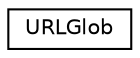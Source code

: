 digraph "Graphical Class Hierarchy"
{
  edge [fontname="Helvetica",fontsize="10",labelfontname="Helvetica",labelfontsize="10"];
  node [fontname="Helvetica",fontsize="10",shape=record];
  rankdir="LR";
  Node0 [label="URLGlob",height=0.2,width=0.4,color="black", fillcolor="white", style="filled",URL="$struct_u_r_l_glob.html"];
}
